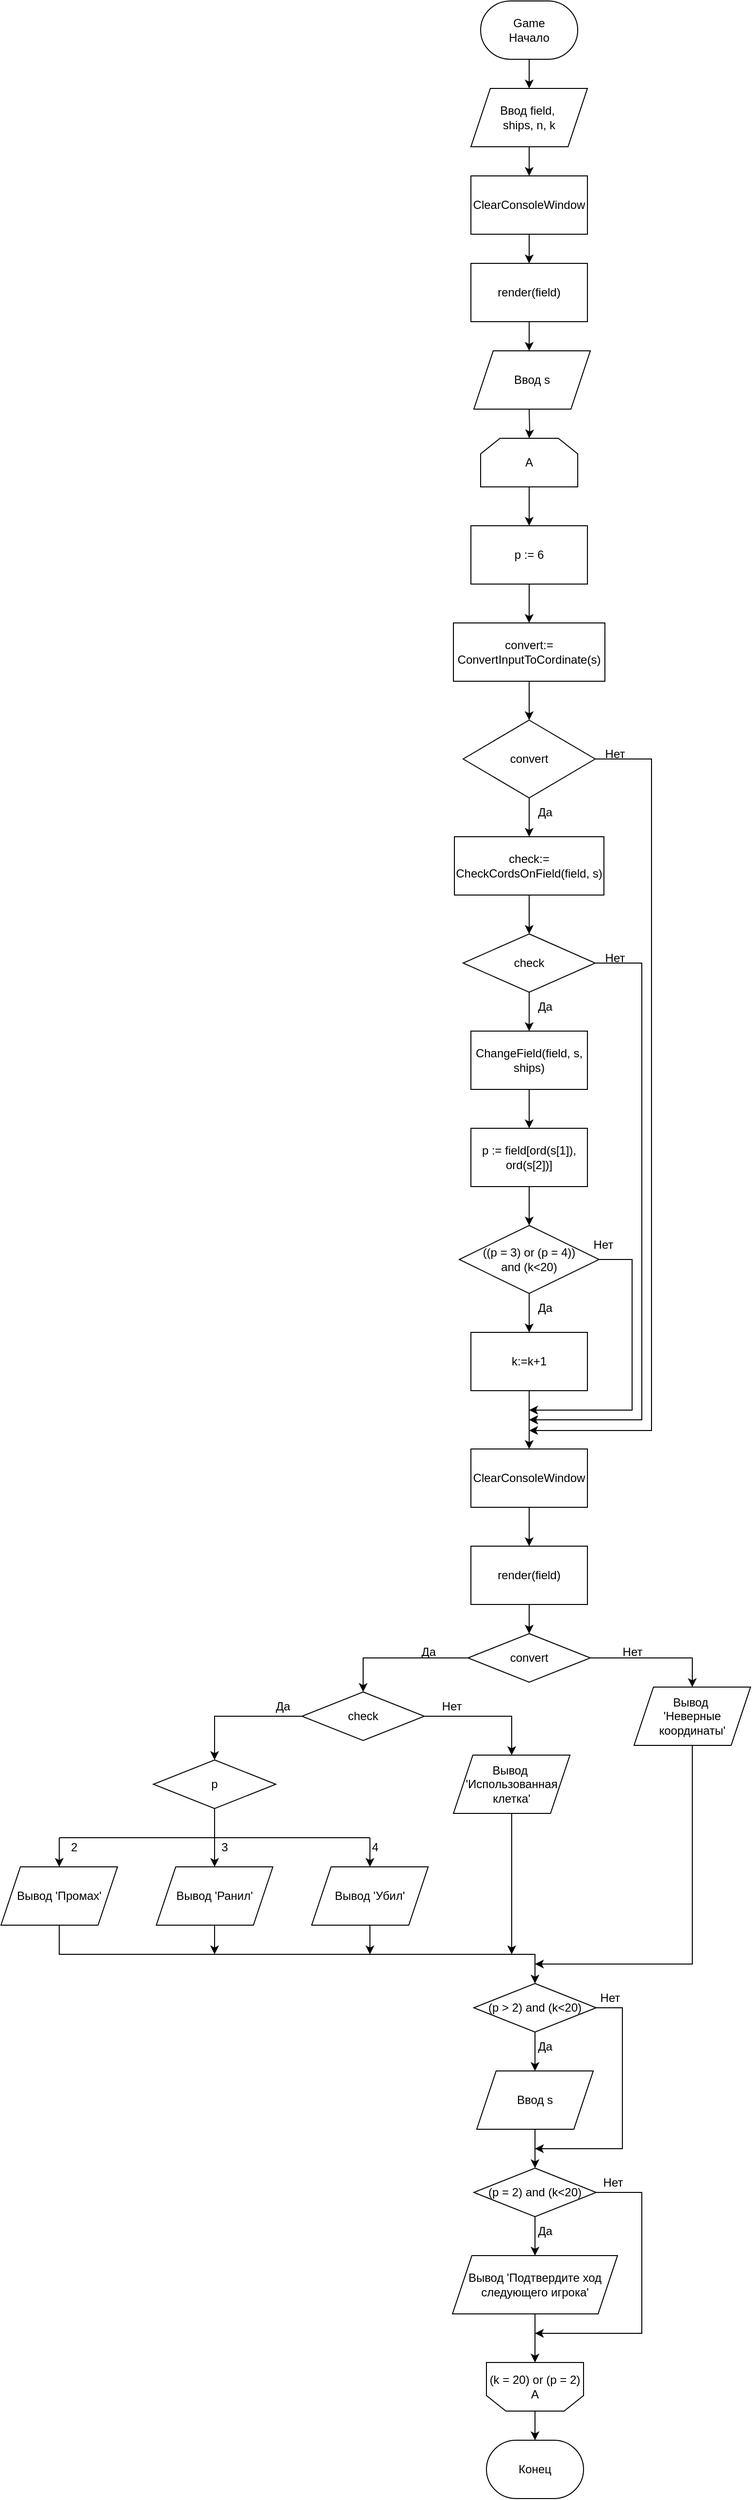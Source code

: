 <mxfile version="20.6.2" type="device"><diagram id="cF63eUd2-C1Goje2BEki" name="Страница 1"><mxGraphModel dx="6087" dy="3170" grid="1" gridSize="10" guides="1" tooltips="1" connect="1" arrows="1" fold="1" page="1" pageScale="1" pageWidth="827" pageHeight="1169" math="0" shadow="0"><root><mxCell id="0"/><mxCell id="1" parent="0"/><mxCell id="b6WSORNtmVA0nf2xR-BW-3" value="" style="edgeStyle=orthogonalEdgeStyle;rounded=0;orthogonalLoop=1;jettySize=auto;html=1;" edge="1" parent="1" source="b6WSORNtmVA0nf2xR-BW-1" target="b6WSORNtmVA0nf2xR-BW-2"><mxGeometry relative="1" as="geometry"/></mxCell><mxCell id="b6WSORNtmVA0nf2xR-BW-1" value="Game&lt;br&gt;Начало" style="strokeWidth=1;html=1;shape=mxgraph.flowchart.terminator;whiteSpace=wrap;" vertex="1" parent="1"><mxGeometry x="314" y="40" width="100" height="60" as="geometry"/></mxCell><mxCell id="b6WSORNtmVA0nf2xR-BW-5" value="" style="edgeStyle=orthogonalEdgeStyle;rounded=0;orthogonalLoop=1;jettySize=auto;html=1;" edge="1" parent="1" source="b6WSORNtmVA0nf2xR-BW-2" target="b6WSORNtmVA0nf2xR-BW-4"><mxGeometry relative="1" as="geometry"/></mxCell><mxCell id="b6WSORNtmVA0nf2xR-BW-2" value="Ввод&amp;nbsp;field,&amp;nbsp;&lt;br&gt;ships, n, k" style="shape=parallelogram;perimeter=parallelogramPerimeter;whiteSpace=wrap;html=1;fixedSize=1;strokeWidth=1;" vertex="1" parent="1"><mxGeometry x="304" y="130" width="120" height="60" as="geometry"/></mxCell><mxCell id="b6WSORNtmVA0nf2xR-BW-7" value="" style="edgeStyle=orthogonalEdgeStyle;rounded=0;orthogonalLoop=1;jettySize=auto;html=1;" edge="1" parent="1" source="b6WSORNtmVA0nf2xR-BW-4" target="b6WSORNtmVA0nf2xR-BW-6"><mxGeometry relative="1" as="geometry"/></mxCell><mxCell id="b6WSORNtmVA0nf2xR-BW-4" value="ClearConsoleWindow" style="whiteSpace=wrap;html=1;strokeWidth=1;" vertex="1" parent="1"><mxGeometry x="304" y="220" width="120" height="60" as="geometry"/></mxCell><mxCell id="b6WSORNtmVA0nf2xR-BW-9" value="" style="edgeStyle=orthogonalEdgeStyle;rounded=0;orthogonalLoop=1;jettySize=auto;html=1;" edge="1" parent="1" source="b6WSORNtmVA0nf2xR-BW-6"><mxGeometry relative="1" as="geometry"><mxPoint x="364" y="400" as="targetPoint"/></mxGeometry></mxCell><mxCell id="b6WSORNtmVA0nf2xR-BW-6" value="render(field)" style="whiteSpace=wrap;html=1;strokeWidth=1;" vertex="1" parent="1"><mxGeometry x="304" y="310" width="120" height="60" as="geometry"/></mxCell><mxCell id="b6WSORNtmVA0nf2xR-BW-11" value="" style="edgeStyle=orthogonalEdgeStyle;rounded=0;orthogonalLoop=1;jettySize=auto;html=1;" edge="1" parent="1" target="b6WSORNtmVA0nf2xR-BW-10"><mxGeometry relative="1" as="geometry"><mxPoint x="364" y="460" as="sourcePoint"/></mxGeometry></mxCell><mxCell id="b6WSORNtmVA0nf2xR-BW-13" value="" style="edgeStyle=orthogonalEdgeStyle;rounded=0;orthogonalLoop=1;jettySize=auto;html=1;" edge="1" parent="1" source="b6WSORNtmVA0nf2xR-BW-10" target="b6WSORNtmVA0nf2xR-BW-12"><mxGeometry relative="1" as="geometry"/></mxCell><mxCell id="b6WSORNtmVA0nf2xR-BW-10" value="A" style="shape=loopLimit;whiteSpace=wrap;html=1;strokeWidth=1;" vertex="1" parent="1"><mxGeometry x="314" y="490" width="100" height="50" as="geometry"/></mxCell><mxCell id="b6WSORNtmVA0nf2xR-BW-15" value="" style="edgeStyle=orthogonalEdgeStyle;rounded=0;orthogonalLoop=1;jettySize=auto;html=1;" edge="1" parent="1" source="b6WSORNtmVA0nf2xR-BW-12" target="b6WSORNtmVA0nf2xR-BW-14"><mxGeometry relative="1" as="geometry"/></mxCell><mxCell id="b6WSORNtmVA0nf2xR-BW-12" value="p := 6" style="whiteSpace=wrap;html=1;strokeWidth=1;" vertex="1" parent="1"><mxGeometry x="304" y="580" width="120" height="60" as="geometry"/></mxCell><mxCell id="b6WSORNtmVA0nf2xR-BW-17" value="" style="edgeStyle=orthogonalEdgeStyle;rounded=0;orthogonalLoop=1;jettySize=auto;html=1;" edge="1" parent="1" source="b6WSORNtmVA0nf2xR-BW-14" target="b6WSORNtmVA0nf2xR-BW-16"><mxGeometry relative="1" as="geometry"/></mxCell><mxCell id="b6WSORNtmVA0nf2xR-BW-14" value="convert:= ConvertInputToCordinate(s)" style="whiteSpace=wrap;html=1;strokeWidth=1;" vertex="1" parent="1"><mxGeometry x="286" y="680" width="156" height="60" as="geometry"/></mxCell><mxCell id="b6WSORNtmVA0nf2xR-BW-19" value="" style="edgeStyle=orthogonalEdgeStyle;rounded=0;orthogonalLoop=1;jettySize=auto;html=1;" edge="1" parent="1" source="b6WSORNtmVA0nf2xR-BW-16" target="b6WSORNtmVA0nf2xR-BW-18"><mxGeometry relative="1" as="geometry"/></mxCell><mxCell id="b6WSORNtmVA0nf2xR-BW-39" style="edgeStyle=orthogonalEdgeStyle;rounded=0;orthogonalLoop=1;jettySize=auto;html=1;exitX=1;exitY=0.5;exitDx=0;exitDy=0;" edge="1" parent="1" source="b6WSORNtmVA0nf2xR-BW-16"><mxGeometry relative="1" as="geometry"><mxPoint x="364" y="1511" as="targetPoint"/><Array as="points"><mxPoint x="490" y="820"/><mxPoint x="490" y="1511"/></Array></mxGeometry></mxCell><mxCell id="b6WSORNtmVA0nf2xR-BW-16" value="convert" style="rhombus;whiteSpace=wrap;html=1;strokeWidth=1;" vertex="1" parent="1"><mxGeometry x="296" y="780" width="136" height="80" as="geometry"/></mxCell><mxCell id="b6WSORNtmVA0nf2xR-BW-22" value="" style="edgeStyle=orthogonalEdgeStyle;rounded=0;orthogonalLoop=1;jettySize=auto;html=1;" edge="1" parent="1" source="b6WSORNtmVA0nf2xR-BW-18" target="b6WSORNtmVA0nf2xR-BW-21"><mxGeometry relative="1" as="geometry"/></mxCell><mxCell id="b6WSORNtmVA0nf2xR-BW-18" value="check:=&lt;br&gt;CheckCordsOnField(field, s)" style="whiteSpace=wrap;html=1;strokeWidth=1;" vertex="1" parent="1"><mxGeometry x="287" y="900" width="154" height="60" as="geometry"/></mxCell><mxCell id="b6WSORNtmVA0nf2xR-BW-20" value="Да" style="text;html=1;align=center;verticalAlign=middle;resizable=0;points=[];autosize=1;strokeColor=none;fillColor=none;" vertex="1" parent="1"><mxGeometry x="360" y="860" width="40" height="30" as="geometry"/></mxCell><mxCell id="b6WSORNtmVA0nf2xR-BW-24" value="" style="edgeStyle=orthogonalEdgeStyle;rounded=0;orthogonalLoop=1;jettySize=auto;html=1;" edge="1" parent="1" source="b6WSORNtmVA0nf2xR-BW-21" target="b6WSORNtmVA0nf2xR-BW-23"><mxGeometry relative="1" as="geometry"/></mxCell><mxCell id="b6WSORNtmVA0nf2xR-BW-37" style="edgeStyle=orthogonalEdgeStyle;rounded=0;orthogonalLoop=1;jettySize=auto;html=1;exitX=1;exitY=0.5;exitDx=0;exitDy=0;" edge="1" parent="1" source="b6WSORNtmVA0nf2xR-BW-21"><mxGeometry relative="1" as="geometry"><mxPoint x="364" y="1500" as="targetPoint"/><Array as="points"><mxPoint x="480" y="1030"/><mxPoint x="480" y="1500"/></Array></mxGeometry></mxCell><mxCell id="b6WSORNtmVA0nf2xR-BW-21" value="check" style="rhombus;whiteSpace=wrap;html=1;strokeWidth=1;" vertex="1" parent="1"><mxGeometry x="296" y="1000" width="136" height="60" as="geometry"/></mxCell><mxCell id="b6WSORNtmVA0nf2xR-BW-27" value="" style="edgeStyle=orthogonalEdgeStyle;rounded=0;orthogonalLoop=1;jettySize=auto;html=1;" edge="1" parent="1" source="b6WSORNtmVA0nf2xR-BW-23" target="b6WSORNtmVA0nf2xR-BW-26"><mxGeometry relative="1" as="geometry"/></mxCell><mxCell id="b6WSORNtmVA0nf2xR-BW-23" value="ChangeField(field, s, ships)" style="whiteSpace=wrap;html=1;strokeWidth=1;" vertex="1" parent="1"><mxGeometry x="304" y="1100" width="120" height="60" as="geometry"/></mxCell><mxCell id="b6WSORNtmVA0nf2xR-BW-25" value="Да" style="text;html=1;align=center;verticalAlign=middle;resizable=0;points=[];autosize=1;strokeColor=none;fillColor=none;" vertex="1" parent="1"><mxGeometry x="360" y="1060" width="40" height="30" as="geometry"/></mxCell><mxCell id="b6WSORNtmVA0nf2xR-BW-29" value="" style="edgeStyle=orthogonalEdgeStyle;rounded=0;orthogonalLoop=1;jettySize=auto;html=1;" edge="1" parent="1" source="b6WSORNtmVA0nf2xR-BW-26" target="b6WSORNtmVA0nf2xR-BW-28"><mxGeometry relative="1" as="geometry"/></mxCell><mxCell id="b6WSORNtmVA0nf2xR-BW-26" value="p := field[ord(s[1]), ord(s[2])]" style="whiteSpace=wrap;html=1;strokeWidth=1;" vertex="1" parent="1"><mxGeometry x="304" y="1200" width="120" height="60" as="geometry"/></mxCell><mxCell id="b6WSORNtmVA0nf2xR-BW-31" value="" style="edgeStyle=orthogonalEdgeStyle;rounded=0;orthogonalLoop=1;jettySize=auto;html=1;" edge="1" parent="1" source="b6WSORNtmVA0nf2xR-BW-28" target="b6WSORNtmVA0nf2xR-BW-30"><mxGeometry relative="1" as="geometry"/></mxCell><mxCell id="b6WSORNtmVA0nf2xR-BW-35" style="edgeStyle=orthogonalEdgeStyle;rounded=0;orthogonalLoop=1;jettySize=auto;html=1;exitX=1;exitY=0.5;exitDx=0;exitDy=0;" edge="1" parent="1" source="b6WSORNtmVA0nf2xR-BW-28"><mxGeometry relative="1" as="geometry"><mxPoint x="364" y="1490" as="targetPoint"/><Array as="points"><mxPoint x="470" y="1335"/><mxPoint x="470" y="1490"/></Array></mxGeometry></mxCell><mxCell id="b6WSORNtmVA0nf2xR-BW-28" value="((p = 3) or (p = 4)) &lt;br&gt;and (k&amp;lt;20)" style="rhombus;whiteSpace=wrap;html=1;strokeWidth=1;" vertex="1" parent="1"><mxGeometry x="292" y="1300" width="144" height="70" as="geometry"/></mxCell><mxCell id="b6WSORNtmVA0nf2xR-BW-34" value="" style="edgeStyle=orthogonalEdgeStyle;rounded=0;orthogonalLoop=1;jettySize=auto;html=1;" edge="1" parent="1" source="b6WSORNtmVA0nf2xR-BW-30" target="b6WSORNtmVA0nf2xR-BW-33"><mxGeometry relative="1" as="geometry"><Array as="points"><mxPoint x="364" y="1500"/><mxPoint x="364" y="1500"/></Array></mxGeometry></mxCell><mxCell id="b6WSORNtmVA0nf2xR-BW-30" value="k:=k+1" style="whiteSpace=wrap;html=1;strokeWidth=1;" vertex="1" parent="1"><mxGeometry x="304" y="1410" width="120" height="60" as="geometry"/></mxCell><mxCell id="b6WSORNtmVA0nf2xR-BW-32" value="Да" style="text;html=1;align=center;verticalAlign=middle;resizable=0;points=[];autosize=1;strokeColor=none;fillColor=none;" vertex="1" parent="1"><mxGeometry x="360" y="1370" width="40" height="30" as="geometry"/></mxCell><mxCell id="b6WSORNtmVA0nf2xR-BW-43" value="" style="edgeStyle=orthogonalEdgeStyle;rounded=0;orthogonalLoop=1;jettySize=auto;html=1;" edge="1" parent="1" source="b6WSORNtmVA0nf2xR-BW-33" target="b6WSORNtmVA0nf2xR-BW-42"><mxGeometry relative="1" as="geometry"/></mxCell><mxCell id="b6WSORNtmVA0nf2xR-BW-33" value="ClearConsoleWindow" style="whiteSpace=wrap;html=1;strokeWidth=1;" vertex="1" parent="1"><mxGeometry x="304" y="1530" width="120" height="60" as="geometry"/></mxCell><mxCell id="b6WSORNtmVA0nf2xR-BW-36" value="Нет" style="text;html=1;align=center;verticalAlign=middle;resizable=0;points=[];autosize=1;strokeColor=none;fillColor=none;" vertex="1" parent="1"><mxGeometry x="420" y="1305" width="40" height="30" as="geometry"/></mxCell><mxCell id="b6WSORNtmVA0nf2xR-BW-38" value="Нет" style="text;html=1;align=center;verticalAlign=middle;resizable=0;points=[];autosize=1;strokeColor=none;fillColor=none;" vertex="1" parent="1"><mxGeometry x="432" y="1010" width="40" height="30" as="geometry"/></mxCell><mxCell id="b6WSORNtmVA0nf2xR-BW-40" value="Нет" style="text;html=1;align=center;verticalAlign=middle;resizable=0;points=[];autosize=1;strokeColor=none;fillColor=none;" vertex="1" parent="1"><mxGeometry x="432" y="800" width="40" height="30" as="geometry"/></mxCell><mxCell id="b6WSORNtmVA0nf2xR-BW-41" style="edgeStyle=orthogonalEdgeStyle;rounded=0;orthogonalLoop=1;jettySize=auto;html=1;exitX=1;exitY=0.5;exitDx=0;exitDy=0;" edge="1" parent="1" source="b6WSORNtmVA0nf2xR-BW-21"><mxGeometry relative="1" as="geometry"><mxPoint x="364" y="1500" as="targetPoint"/><mxPoint x="432" y="1030" as="sourcePoint"/><Array as="points"><mxPoint x="480" y="1030"/><mxPoint x="480" y="1500"/></Array></mxGeometry></mxCell><mxCell id="b6WSORNtmVA0nf2xR-BW-45" value="" style="edgeStyle=orthogonalEdgeStyle;rounded=0;orthogonalLoop=1;jettySize=auto;html=1;" edge="1" parent="1" source="b6WSORNtmVA0nf2xR-BW-42" target="b6WSORNtmVA0nf2xR-BW-44"><mxGeometry relative="1" as="geometry"/></mxCell><mxCell id="b6WSORNtmVA0nf2xR-BW-42" value="render(field)" style="whiteSpace=wrap;html=1;strokeWidth=1;" vertex="1" parent="1"><mxGeometry x="304" y="1630" width="120" height="60" as="geometry"/></mxCell><mxCell id="b6WSORNtmVA0nf2xR-BW-48" style="edgeStyle=orthogonalEdgeStyle;rounded=0;orthogonalLoop=1;jettySize=auto;html=1;exitX=0;exitY=0.5;exitDx=0;exitDy=0;entryX=0.5;entryY=0;entryDx=0;entryDy=0;" edge="1" parent="1" source="b6WSORNtmVA0nf2xR-BW-44" target="b6WSORNtmVA0nf2xR-BW-47"><mxGeometry relative="1" as="geometry"/></mxCell><mxCell id="b6WSORNtmVA0nf2xR-BW-69" style="edgeStyle=orthogonalEdgeStyle;rounded=0;orthogonalLoop=1;jettySize=auto;html=1;exitX=1;exitY=0.5;exitDx=0;exitDy=0;" edge="1" parent="1" source="b6WSORNtmVA0nf2xR-BW-44" target="b6WSORNtmVA0nf2xR-BW-68"><mxGeometry relative="1" as="geometry"/></mxCell><mxCell id="b6WSORNtmVA0nf2xR-BW-44" value="convert" style="rhombus;whiteSpace=wrap;html=1;strokeWidth=1;" vertex="1" parent="1"><mxGeometry x="301" y="1720" width="126" height="50" as="geometry"/></mxCell><mxCell id="b6WSORNtmVA0nf2xR-BW-52" style="edgeStyle=orthogonalEdgeStyle;rounded=0;orthogonalLoop=1;jettySize=auto;html=1;exitX=0;exitY=0.5;exitDx=0;exitDy=0;" edge="1" parent="1" source="b6WSORNtmVA0nf2xR-BW-47" target="b6WSORNtmVA0nf2xR-BW-51"><mxGeometry relative="1" as="geometry"/></mxCell><mxCell id="b6WSORNtmVA0nf2xR-BW-66" style="edgeStyle=orthogonalEdgeStyle;rounded=0;orthogonalLoop=1;jettySize=auto;html=1;exitX=1;exitY=0.5;exitDx=0;exitDy=0;" edge="1" parent="1" source="b6WSORNtmVA0nf2xR-BW-47" target="b6WSORNtmVA0nf2xR-BW-65"><mxGeometry relative="1" as="geometry"/></mxCell><mxCell id="b6WSORNtmVA0nf2xR-BW-47" value="check" style="rhombus;whiteSpace=wrap;html=1;strokeWidth=1;" vertex="1" parent="1"><mxGeometry x="130" y="1780" width="126" height="50" as="geometry"/></mxCell><mxCell id="b6WSORNtmVA0nf2xR-BW-49" value="Да" style="text;html=1;align=center;verticalAlign=middle;resizable=0;points=[];autosize=1;strokeColor=none;fillColor=none;" vertex="1" parent="1"><mxGeometry x="240" y="1724" width="40" height="30" as="geometry"/></mxCell><mxCell id="b6WSORNtmVA0nf2xR-BW-50" value="Ввод s" style="shape=parallelogram;perimeter=parallelogramPerimeter;whiteSpace=wrap;html=1;fixedSize=1;strokeWidth=1;" vertex="1" parent="1"><mxGeometry x="307" y="400" width="120" height="60" as="geometry"/></mxCell><mxCell id="b6WSORNtmVA0nf2xR-BW-51" value="p" style="rhombus;whiteSpace=wrap;html=1;strokeWidth=1;" vertex="1" parent="1"><mxGeometry x="-23" y="1850" width="126" height="50" as="geometry"/></mxCell><mxCell id="b6WSORNtmVA0nf2xR-BW-72" style="edgeStyle=orthogonalEdgeStyle;rounded=0;orthogonalLoop=1;jettySize=auto;html=1;exitX=0.5;exitY=1;exitDx=0;exitDy=0;entryX=0.5;entryY=0;entryDx=0;entryDy=0;" edge="1" parent="1" source="b6WSORNtmVA0nf2xR-BW-53" target="b6WSORNtmVA0nf2xR-BW-71"><mxGeometry relative="1" as="geometry"/></mxCell><mxCell id="b6WSORNtmVA0nf2xR-BW-53" value="Вывод 'Промах'" style="shape=parallelogram;perimeter=parallelogramPerimeter;whiteSpace=wrap;html=1;fixedSize=1;strokeWidth=1;" vertex="1" parent="1"><mxGeometry x="-180" y="1960" width="120" height="60" as="geometry"/></mxCell><mxCell id="b6WSORNtmVA0nf2xR-BW-73" style="edgeStyle=orthogonalEdgeStyle;rounded=0;orthogonalLoop=1;jettySize=auto;html=1;exitX=0.5;exitY=1;exitDx=0;exitDy=0;" edge="1" parent="1" source="b6WSORNtmVA0nf2xR-BW-54"><mxGeometry relative="1" as="geometry"><mxPoint x="40" y="2050" as="targetPoint"/></mxGeometry></mxCell><mxCell id="b6WSORNtmVA0nf2xR-BW-54" value="Вывод&amp;nbsp;'Ранил'" style="shape=parallelogram;perimeter=parallelogramPerimeter;whiteSpace=wrap;html=1;fixedSize=1;strokeWidth=1;" vertex="1" parent="1"><mxGeometry x="-20" y="1960" width="120" height="60" as="geometry"/></mxCell><mxCell id="b6WSORNtmVA0nf2xR-BW-74" style="edgeStyle=orthogonalEdgeStyle;rounded=0;orthogonalLoop=1;jettySize=auto;html=1;exitX=0.5;exitY=1;exitDx=0;exitDy=0;" edge="1" parent="1" source="b6WSORNtmVA0nf2xR-BW-55"><mxGeometry relative="1" as="geometry"><mxPoint x="200" y="2050" as="targetPoint"/></mxGeometry></mxCell><mxCell id="b6WSORNtmVA0nf2xR-BW-55" value="Вывод&amp;nbsp;'Убил'" style="shape=parallelogram;perimeter=parallelogramPerimeter;whiteSpace=wrap;html=1;fixedSize=1;strokeWidth=1;" vertex="1" parent="1"><mxGeometry x="140" y="1960" width="120" height="60" as="geometry"/></mxCell><mxCell id="b6WSORNtmVA0nf2xR-BW-56" value="" style="endArrow=none;html=1;rounded=0;" edge="1" parent="1"><mxGeometry width="50" height="50" relative="1" as="geometry"><mxPoint x="-120" y="1930" as="sourcePoint"/><mxPoint x="200" y="1930" as="targetPoint"/></mxGeometry></mxCell><mxCell id="b6WSORNtmVA0nf2xR-BW-57" value="" style="endArrow=classic;html=1;rounded=0;" edge="1" parent="1" target="b6WSORNtmVA0nf2xR-BW-53"><mxGeometry width="50" height="50" relative="1" as="geometry"><mxPoint x="-120" y="1930" as="sourcePoint"/><mxPoint x="-60" y="1880" as="targetPoint"/></mxGeometry></mxCell><mxCell id="b6WSORNtmVA0nf2xR-BW-58" value="" style="endArrow=classic;html=1;rounded=0;entryX=0.5;entryY=0;entryDx=0;entryDy=0;" edge="1" parent="1" target="b6WSORNtmVA0nf2xR-BW-54"><mxGeometry width="50" height="50" relative="1" as="geometry"><mxPoint x="40" y="1930" as="sourcePoint"/><mxPoint x="-110" y="1970" as="targetPoint"/></mxGeometry></mxCell><mxCell id="b6WSORNtmVA0nf2xR-BW-59" value="" style="endArrow=classic;html=1;rounded=0;entryX=0.5;entryY=0;entryDx=0;entryDy=0;" edge="1" parent="1" target="b6WSORNtmVA0nf2xR-BW-55"><mxGeometry width="50" height="50" relative="1" as="geometry"><mxPoint x="200" y="1930" as="sourcePoint"/><mxPoint x="57" y="1970" as="targetPoint"/></mxGeometry></mxCell><mxCell id="b6WSORNtmVA0nf2xR-BW-60" value="" style="endArrow=none;html=1;rounded=0;entryX=0.5;entryY=1;entryDx=0;entryDy=0;" edge="1" parent="1" target="b6WSORNtmVA0nf2xR-BW-51"><mxGeometry width="50" height="50" relative="1" as="geometry"><mxPoint x="40" y="1930" as="sourcePoint"/><mxPoint x="77" y="1900" as="targetPoint"/></mxGeometry></mxCell><mxCell id="b6WSORNtmVA0nf2xR-BW-61" value="2" style="text;html=1;align=center;verticalAlign=middle;resizable=0;points=[];autosize=1;strokeColor=none;fillColor=none;" vertex="1" parent="1"><mxGeometry x="-120" y="1925" width="30" height="30" as="geometry"/></mxCell><mxCell id="b6WSORNtmVA0nf2xR-BW-62" value="3" style="text;html=1;align=center;verticalAlign=middle;resizable=0;points=[];autosize=1;strokeColor=none;fillColor=none;" vertex="1" parent="1"><mxGeometry x="35" y="1925" width="30" height="30" as="geometry"/></mxCell><mxCell id="b6WSORNtmVA0nf2xR-BW-63" value="4" style="text;html=1;align=center;verticalAlign=middle;resizable=0;points=[];autosize=1;strokeColor=none;fillColor=none;" vertex="1" parent="1"><mxGeometry x="190" y="1925" width="30" height="30" as="geometry"/></mxCell><mxCell id="b6WSORNtmVA0nf2xR-BW-64" value="Да" style="text;html=1;align=center;verticalAlign=middle;resizable=0;points=[];autosize=1;strokeColor=none;fillColor=none;" vertex="1" parent="1"><mxGeometry x="90" y="1780" width="40" height="30" as="geometry"/></mxCell><mxCell id="b6WSORNtmVA0nf2xR-BW-75" style="edgeStyle=orthogonalEdgeStyle;rounded=0;orthogonalLoop=1;jettySize=auto;html=1;exitX=0.5;exitY=1;exitDx=0;exitDy=0;" edge="1" parent="1" source="b6WSORNtmVA0nf2xR-BW-65"><mxGeometry relative="1" as="geometry"><mxPoint x="346" y="2050" as="targetPoint"/></mxGeometry></mxCell><mxCell id="b6WSORNtmVA0nf2xR-BW-65" value="Вывод&amp;nbsp;&lt;br&gt;'Использованная клетка'" style="shape=parallelogram;perimeter=parallelogramPerimeter;whiteSpace=wrap;html=1;fixedSize=1;strokeWidth=1;" vertex="1" parent="1"><mxGeometry x="286" y="1845" width="120" height="60" as="geometry"/></mxCell><mxCell id="b6WSORNtmVA0nf2xR-BW-67" value="Нет" style="text;html=1;align=center;verticalAlign=middle;resizable=0;points=[];autosize=1;strokeColor=none;fillColor=none;" vertex="1" parent="1"><mxGeometry x="264" y="1780" width="40" height="30" as="geometry"/></mxCell><mxCell id="b6WSORNtmVA0nf2xR-BW-76" style="edgeStyle=orthogonalEdgeStyle;rounded=0;orthogonalLoop=1;jettySize=auto;html=1;exitX=0.5;exitY=1;exitDx=0;exitDy=0;" edge="1" parent="1" source="b6WSORNtmVA0nf2xR-BW-68"><mxGeometry relative="1" as="geometry"><mxPoint x="370" y="2060" as="targetPoint"/><Array as="points"><mxPoint x="532" y="2060"/></Array></mxGeometry></mxCell><mxCell id="b6WSORNtmVA0nf2xR-BW-68" value="Вывод&amp;nbsp;&lt;br&gt;'Неверные координаты'" style="shape=parallelogram;perimeter=parallelogramPerimeter;whiteSpace=wrap;html=1;fixedSize=1;strokeWidth=1;" vertex="1" parent="1"><mxGeometry x="472" y="1775" width="120" height="60" as="geometry"/></mxCell><mxCell id="b6WSORNtmVA0nf2xR-BW-70" value="Нет" style="text;html=1;align=center;verticalAlign=middle;resizable=0;points=[];autosize=1;strokeColor=none;fillColor=none;" vertex="1" parent="1"><mxGeometry x="450" y="1724" width="40" height="30" as="geometry"/></mxCell><mxCell id="b6WSORNtmVA0nf2xR-BW-78" value="" style="edgeStyle=orthogonalEdgeStyle;rounded=0;orthogonalLoop=1;jettySize=auto;html=1;" edge="1" parent="1" source="b6WSORNtmVA0nf2xR-BW-71" target="b6WSORNtmVA0nf2xR-BW-77"><mxGeometry relative="1" as="geometry"/></mxCell><mxCell id="b6WSORNtmVA0nf2xR-BW-82" style="edgeStyle=orthogonalEdgeStyle;rounded=0;orthogonalLoop=1;jettySize=auto;html=1;exitX=1;exitY=0.5;exitDx=0;exitDy=0;" edge="1" parent="1" source="b6WSORNtmVA0nf2xR-BW-71"><mxGeometry relative="1" as="geometry"><mxPoint x="370" y="2250" as="targetPoint"/><Array as="points"><mxPoint x="460" y="2105"/><mxPoint x="460" y="2250"/></Array></mxGeometry></mxCell><mxCell id="b6WSORNtmVA0nf2xR-BW-71" value="(p &gt; 2) and (k&lt;20)" style="rhombus;whiteSpace=wrap;html=1;strokeWidth=1;" vertex="1" parent="1"><mxGeometry x="307" y="2080" width="126" height="50" as="geometry"/></mxCell><mxCell id="b6WSORNtmVA0nf2xR-BW-81" value="" style="edgeStyle=orthogonalEdgeStyle;rounded=0;orthogonalLoop=1;jettySize=auto;html=1;" edge="1" parent="1" source="b6WSORNtmVA0nf2xR-BW-77" target="b6WSORNtmVA0nf2xR-BW-80"><mxGeometry relative="1" as="geometry"/></mxCell><mxCell id="b6WSORNtmVA0nf2xR-BW-77" value="Ввод s" style="shape=parallelogram;perimeter=parallelogramPerimeter;whiteSpace=wrap;html=1;fixedSize=1;strokeWidth=1;" vertex="1" parent="1"><mxGeometry x="310" y="2170" width="120" height="60" as="geometry"/></mxCell><mxCell id="b6WSORNtmVA0nf2xR-BW-79" value="Да" style="text;html=1;align=center;verticalAlign=middle;resizable=0;points=[];autosize=1;strokeColor=none;fillColor=none;" vertex="1" parent="1"><mxGeometry x="360" y="2130" width="40" height="30" as="geometry"/></mxCell><mxCell id="b6WSORNtmVA0nf2xR-BW-85" value="" style="edgeStyle=orthogonalEdgeStyle;rounded=0;orthogonalLoop=1;jettySize=auto;html=1;entryX=0.5;entryY=0;entryDx=0;entryDy=0;" edge="1" parent="1" source="b6WSORNtmVA0nf2xR-BW-80" target="b6WSORNtmVA0nf2xR-BW-86"><mxGeometry relative="1" as="geometry"><mxPoint x="370.034" y="2350" as="targetPoint"/></mxGeometry></mxCell><mxCell id="b6WSORNtmVA0nf2xR-BW-90" style="edgeStyle=orthogonalEdgeStyle;rounded=0;orthogonalLoop=1;jettySize=auto;html=1;exitX=1;exitY=0.5;exitDx=0;exitDy=0;" edge="1" parent="1" source="b6WSORNtmVA0nf2xR-BW-80"><mxGeometry relative="1" as="geometry"><mxPoint x="370" y="2440" as="targetPoint"/><Array as="points"><mxPoint x="480" y="2295"/><mxPoint x="480" y="2440"/></Array></mxGeometry></mxCell><mxCell id="b6WSORNtmVA0nf2xR-BW-80" value="(p = 2) and (k&amp;lt;20)" style="rhombus;whiteSpace=wrap;html=1;strokeWidth=1;" vertex="1" parent="1"><mxGeometry x="307" y="2270" width="126" height="50" as="geometry"/></mxCell><mxCell id="b6WSORNtmVA0nf2xR-BW-83" value="Нет" style="text;html=1;align=center;verticalAlign=middle;resizable=0;points=[];autosize=1;strokeColor=none;fillColor=none;" vertex="1" parent="1"><mxGeometry x="427" y="2080" width="40" height="30" as="geometry"/></mxCell><mxCell id="b6WSORNtmVA0nf2xR-BW-89" value="" style="edgeStyle=orthogonalEdgeStyle;rounded=0;orthogonalLoop=1;jettySize=auto;html=1;" edge="1" parent="1" source="b6WSORNtmVA0nf2xR-BW-86" target="b6WSORNtmVA0nf2xR-BW-88"><mxGeometry relative="1" as="geometry"/></mxCell><mxCell id="b6WSORNtmVA0nf2xR-BW-86" value="Вывод&amp;nbsp;'Подтвердите ход следующего игрока'" style="shape=parallelogram;perimeter=parallelogramPerimeter;whiteSpace=wrap;html=1;fixedSize=1;strokeWidth=1;" vertex="1" parent="1"><mxGeometry x="285" y="2360" width="170" height="60" as="geometry"/></mxCell><mxCell id="b6WSORNtmVA0nf2xR-BW-87" value="Да" style="text;html=1;align=center;verticalAlign=middle;resizable=0;points=[];autosize=1;strokeColor=none;fillColor=none;" vertex="1" parent="1"><mxGeometry x="360" y="2320" width="40" height="30" as="geometry"/></mxCell><mxCell id="b6WSORNtmVA0nf2xR-BW-93" value="" style="edgeStyle=orthogonalEdgeStyle;rounded=0;orthogonalLoop=1;jettySize=auto;html=1;" edge="1" parent="1" source="b6WSORNtmVA0nf2xR-BW-88" target="b6WSORNtmVA0nf2xR-BW-92"><mxGeometry relative="1" as="geometry"/></mxCell><mxCell id="b6WSORNtmVA0nf2xR-BW-88" value="(k = 20) or (p = 2)&lt;br&gt;A" style="shape=loopLimit;whiteSpace=wrap;html=1;strokeWidth=1;flipV=1;" vertex="1" parent="1"><mxGeometry x="320" y="2470" width="100" height="50" as="geometry"/></mxCell><mxCell id="b6WSORNtmVA0nf2xR-BW-91" value="Нет" style="text;html=1;align=center;verticalAlign=middle;resizable=0;points=[];autosize=1;strokeColor=none;fillColor=none;" vertex="1" parent="1"><mxGeometry x="430" y="2270" width="40" height="30" as="geometry"/></mxCell><mxCell id="b6WSORNtmVA0nf2xR-BW-92" value="Конец" style="strokeWidth=1;html=1;shape=mxgraph.flowchart.terminator;whiteSpace=wrap;" vertex="1" parent="1"><mxGeometry x="320" y="2550" width="100" height="60" as="geometry"/></mxCell></root></mxGraphModel></diagram></mxfile>